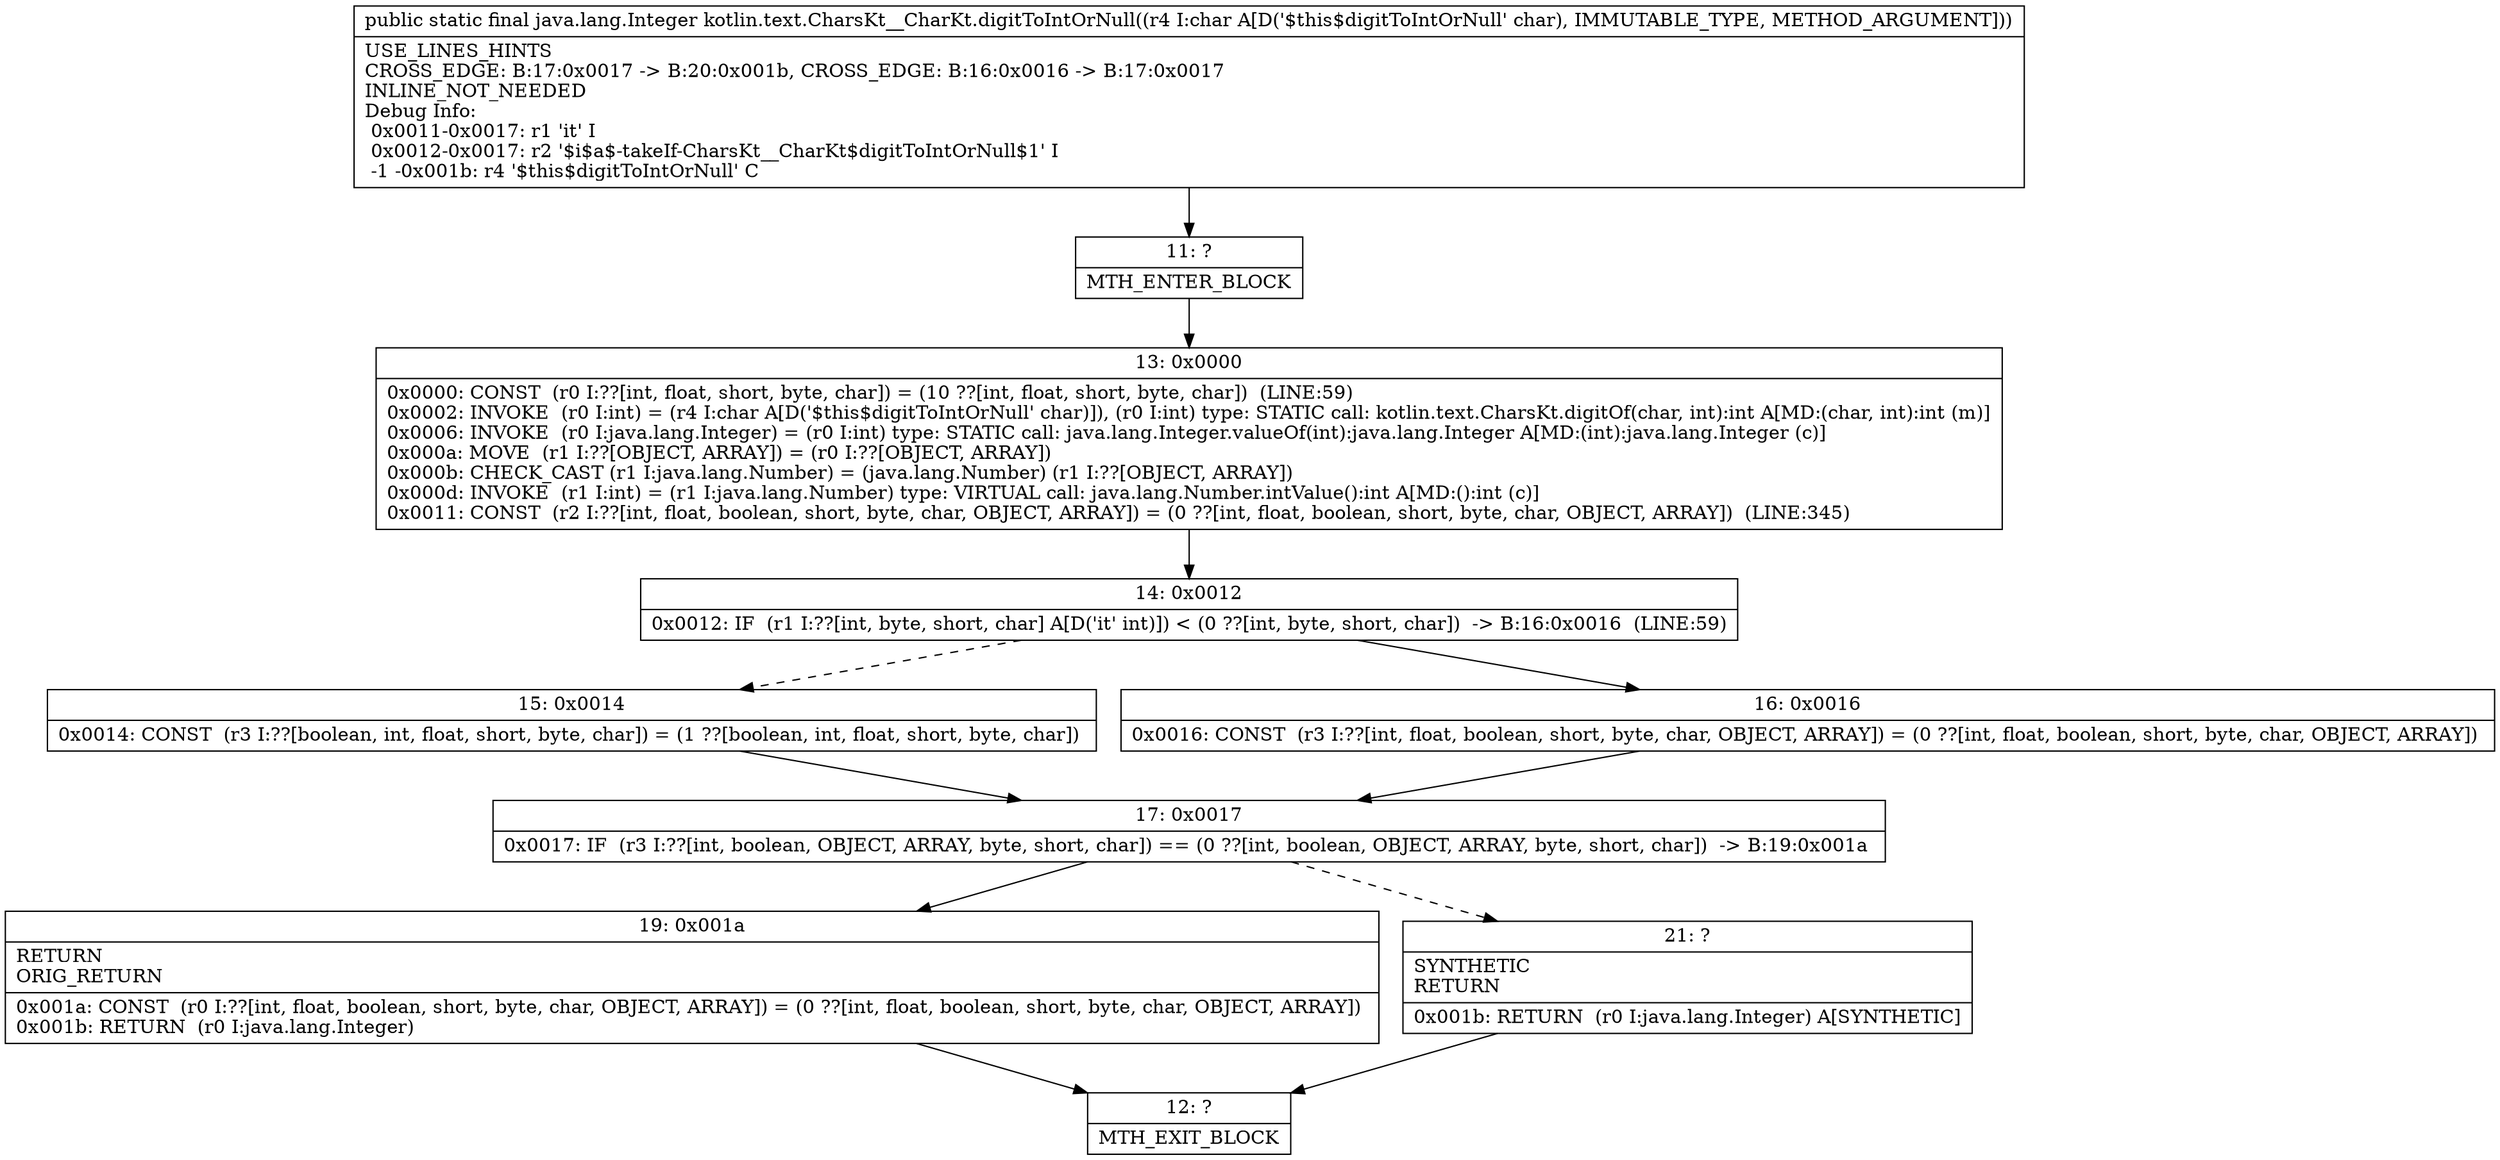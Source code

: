 digraph "CFG forkotlin.text.CharsKt__CharKt.digitToIntOrNull(C)Ljava\/lang\/Integer;" {
Node_11 [shape=record,label="{11\:\ ?|MTH_ENTER_BLOCK\l}"];
Node_13 [shape=record,label="{13\:\ 0x0000|0x0000: CONST  (r0 I:??[int, float, short, byte, char]) = (10 ??[int, float, short, byte, char])  (LINE:59)\l0x0002: INVOKE  (r0 I:int) = (r4 I:char A[D('$this$digitToIntOrNull' char)]), (r0 I:int) type: STATIC call: kotlin.text.CharsKt.digitOf(char, int):int A[MD:(char, int):int (m)]\l0x0006: INVOKE  (r0 I:java.lang.Integer) = (r0 I:int) type: STATIC call: java.lang.Integer.valueOf(int):java.lang.Integer A[MD:(int):java.lang.Integer (c)]\l0x000a: MOVE  (r1 I:??[OBJECT, ARRAY]) = (r0 I:??[OBJECT, ARRAY]) \l0x000b: CHECK_CAST (r1 I:java.lang.Number) = (java.lang.Number) (r1 I:??[OBJECT, ARRAY]) \l0x000d: INVOKE  (r1 I:int) = (r1 I:java.lang.Number) type: VIRTUAL call: java.lang.Number.intValue():int A[MD:():int (c)]\l0x0011: CONST  (r2 I:??[int, float, boolean, short, byte, char, OBJECT, ARRAY]) = (0 ??[int, float, boolean, short, byte, char, OBJECT, ARRAY])  (LINE:345)\l}"];
Node_14 [shape=record,label="{14\:\ 0x0012|0x0012: IF  (r1 I:??[int, byte, short, char] A[D('it' int)]) \< (0 ??[int, byte, short, char])  \-\> B:16:0x0016  (LINE:59)\l}"];
Node_15 [shape=record,label="{15\:\ 0x0014|0x0014: CONST  (r3 I:??[boolean, int, float, short, byte, char]) = (1 ??[boolean, int, float, short, byte, char]) \l}"];
Node_17 [shape=record,label="{17\:\ 0x0017|0x0017: IF  (r3 I:??[int, boolean, OBJECT, ARRAY, byte, short, char]) == (0 ??[int, boolean, OBJECT, ARRAY, byte, short, char])  \-\> B:19:0x001a \l}"];
Node_19 [shape=record,label="{19\:\ 0x001a|RETURN\lORIG_RETURN\l|0x001a: CONST  (r0 I:??[int, float, boolean, short, byte, char, OBJECT, ARRAY]) = (0 ??[int, float, boolean, short, byte, char, OBJECT, ARRAY]) \l0x001b: RETURN  (r0 I:java.lang.Integer) \l}"];
Node_12 [shape=record,label="{12\:\ ?|MTH_EXIT_BLOCK\l}"];
Node_21 [shape=record,label="{21\:\ ?|SYNTHETIC\lRETURN\l|0x001b: RETURN  (r0 I:java.lang.Integer) A[SYNTHETIC]\l}"];
Node_16 [shape=record,label="{16\:\ 0x0016|0x0016: CONST  (r3 I:??[int, float, boolean, short, byte, char, OBJECT, ARRAY]) = (0 ??[int, float, boolean, short, byte, char, OBJECT, ARRAY]) \l}"];
MethodNode[shape=record,label="{public static final java.lang.Integer kotlin.text.CharsKt__CharKt.digitToIntOrNull((r4 I:char A[D('$this$digitToIntOrNull' char), IMMUTABLE_TYPE, METHOD_ARGUMENT]))  | USE_LINES_HINTS\lCROSS_EDGE: B:17:0x0017 \-\> B:20:0x001b, CROSS_EDGE: B:16:0x0016 \-\> B:17:0x0017\lINLINE_NOT_NEEDED\lDebug Info:\l  0x0011\-0x0017: r1 'it' I\l  0x0012\-0x0017: r2 '$i$a$\-takeIf\-CharsKt__CharKt$digitToIntOrNull$1' I\l  \-1 \-0x001b: r4 '$this$digitToIntOrNull' C\l}"];
MethodNode -> Node_11;Node_11 -> Node_13;
Node_13 -> Node_14;
Node_14 -> Node_15[style=dashed];
Node_14 -> Node_16;
Node_15 -> Node_17;
Node_17 -> Node_19;
Node_17 -> Node_21[style=dashed];
Node_19 -> Node_12;
Node_21 -> Node_12;
Node_16 -> Node_17;
}

